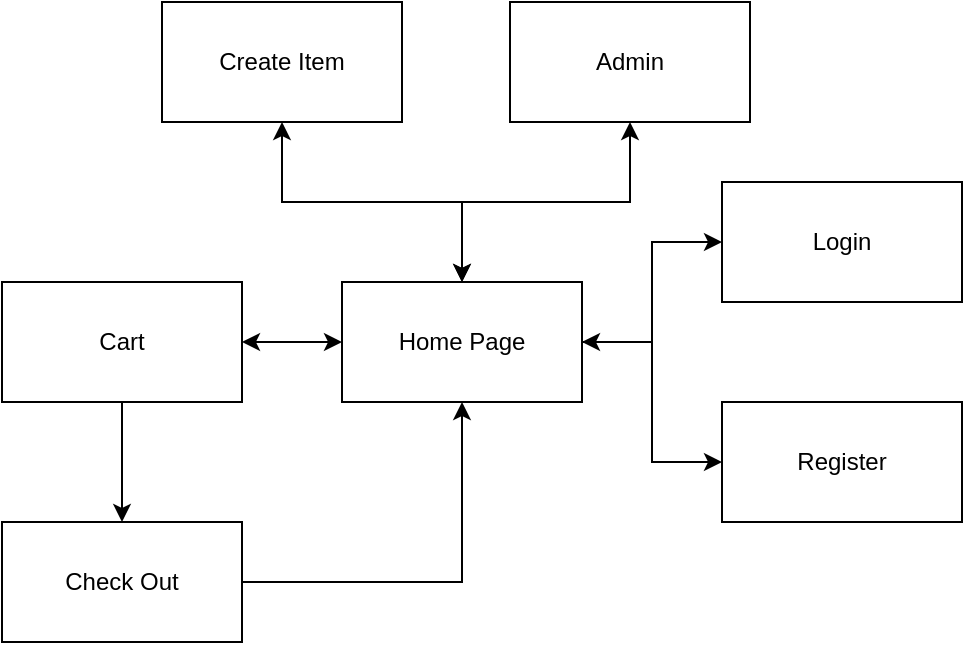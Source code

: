 <mxfile version="15.7.1" type="github">
  <diagram id="Y5ayYzm84oArncc1eEie" name="Page-1">
    <mxGraphModel dx="2062" dy="1122" grid="1" gridSize="10" guides="1" tooltips="1" connect="1" arrows="1" fold="1" page="1" pageScale="1" pageWidth="827" pageHeight="1169" math="0" shadow="0">
      <root>
        <mxCell id="0" />
        <mxCell id="1" parent="0" />
        <mxCell id="43eiuCzdjsXG8UU21c2d-8" style="edgeStyle=orthogonalEdgeStyle;rounded=0;orthogonalLoop=1;jettySize=auto;html=1;exitX=1;exitY=0.5;exitDx=0;exitDy=0;entryX=0;entryY=0.5;entryDx=0;entryDy=0;startArrow=classic;startFill=1;" edge="1" parent="1" source="43eiuCzdjsXG8UU21c2d-1" target="43eiuCzdjsXG8UU21c2d-2">
          <mxGeometry relative="1" as="geometry" />
        </mxCell>
        <mxCell id="43eiuCzdjsXG8UU21c2d-9" style="edgeStyle=orthogonalEdgeStyle;rounded=0;orthogonalLoop=1;jettySize=auto;html=1;exitX=1;exitY=0.5;exitDx=0;exitDy=0;entryX=0;entryY=0.5;entryDx=0;entryDy=0;" edge="1" parent="1" source="43eiuCzdjsXG8UU21c2d-1" target="43eiuCzdjsXG8UU21c2d-3">
          <mxGeometry relative="1" as="geometry" />
        </mxCell>
        <mxCell id="43eiuCzdjsXG8UU21c2d-10" style="edgeStyle=orthogonalEdgeStyle;rounded=0;orthogonalLoop=1;jettySize=auto;html=1;exitX=0;exitY=0.5;exitDx=0;exitDy=0;entryX=1;entryY=0.5;entryDx=0;entryDy=0;startArrow=classic;startFill=1;" edge="1" parent="1" source="43eiuCzdjsXG8UU21c2d-1" target="43eiuCzdjsXG8UU21c2d-5">
          <mxGeometry relative="1" as="geometry" />
        </mxCell>
        <mxCell id="43eiuCzdjsXG8UU21c2d-13" style="edgeStyle=orthogonalEdgeStyle;rounded=0;orthogonalLoop=1;jettySize=auto;html=1;exitX=0.5;exitY=0;exitDx=0;exitDy=0;entryX=0.5;entryY=1;entryDx=0;entryDy=0;startArrow=classic;startFill=1;" edge="1" parent="1" source="43eiuCzdjsXG8UU21c2d-1" target="43eiuCzdjsXG8UU21c2d-7">
          <mxGeometry relative="1" as="geometry" />
        </mxCell>
        <mxCell id="43eiuCzdjsXG8UU21c2d-15" style="edgeStyle=orthogonalEdgeStyle;rounded=0;orthogonalLoop=1;jettySize=auto;html=1;exitX=0.5;exitY=0;exitDx=0;exitDy=0;entryX=0.5;entryY=1;entryDx=0;entryDy=0;startArrow=classic;startFill=1;" edge="1" parent="1" source="43eiuCzdjsXG8UU21c2d-1" target="43eiuCzdjsXG8UU21c2d-14">
          <mxGeometry relative="1" as="geometry" />
        </mxCell>
        <mxCell id="43eiuCzdjsXG8UU21c2d-1" value="Home Page" style="rounded=0;whiteSpace=wrap;html=1;" vertex="1" parent="1">
          <mxGeometry x="330" y="330" width="120" height="60" as="geometry" />
        </mxCell>
        <mxCell id="43eiuCzdjsXG8UU21c2d-2" value="Login" style="rounded=0;whiteSpace=wrap;html=1;" vertex="1" parent="1">
          <mxGeometry x="520" y="280" width="120" height="60" as="geometry" />
        </mxCell>
        <mxCell id="43eiuCzdjsXG8UU21c2d-3" value="Register" style="rounded=0;whiteSpace=wrap;html=1;" vertex="1" parent="1">
          <mxGeometry x="520" y="390" width="120" height="60" as="geometry" />
        </mxCell>
        <mxCell id="43eiuCzdjsXG8UU21c2d-11" style="edgeStyle=orthogonalEdgeStyle;rounded=0;orthogonalLoop=1;jettySize=auto;html=1;exitX=0.5;exitY=1;exitDx=0;exitDy=0;entryX=0.5;entryY=0;entryDx=0;entryDy=0;startArrow=none;startFill=0;" edge="1" parent="1" source="43eiuCzdjsXG8UU21c2d-5" target="43eiuCzdjsXG8UU21c2d-6">
          <mxGeometry relative="1" as="geometry" />
        </mxCell>
        <mxCell id="43eiuCzdjsXG8UU21c2d-5" value="Cart" style="rounded=0;whiteSpace=wrap;html=1;" vertex="1" parent="1">
          <mxGeometry x="160" y="330" width="120" height="60" as="geometry" />
        </mxCell>
        <mxCell id="43eiuCzdjsXG8UU21c2d-12" style="edgeStyle=orthogonalEdgeStyle;rounded=0;orthogonalLoop=1;jettySize=auto;html=1;exitX=1;exitY=0.5;exitDx=0;exitDy=0;entryX=0.5;entryY=1;entryDx=0;entryDy=0;startArrow=none;startFill=0;" edge="1" parent="1" source="43eiuCzdjsXG8UU21c2d-6" target="43eiuCzdjsXG8UU21c2d-1">
          <mxGeometry relative="1" as="geometry" />
        </mxCell>
        <mxCell id="43eiuCzdjsXG8UU21c2d-6" value="Check Out" style="rounded=0;whiteSpace=wrap;html=1;" vertex="1" parent="1">
          <mxGeometry x="160" y="450" width="120" height="60" as="geometry" />
        </mxCell>
        <mxCell id="43eiuCzdjsXG8UU21c2d-7" value="Admin" style="rounded=0;whiteSpace=wrap;html=1;" vertex="1" parent="1">
          <mxGeometry x="414" y="190" width="120" height="60" as="geometry" />
        </mxCell>
        <mxCell id="43eiuCzdjsXG8UU21c2d-14" value="Create Item" style="rounded=0;whiteSpace=wrap;html=1;" vertex="1" parent="1">
          <mxGeometry x="240" y="190" width="120" height="60" as="geometry" />
        </mxCell>
      </root>
    </mxGraphModel>
  </diagram>
</mxfile>
